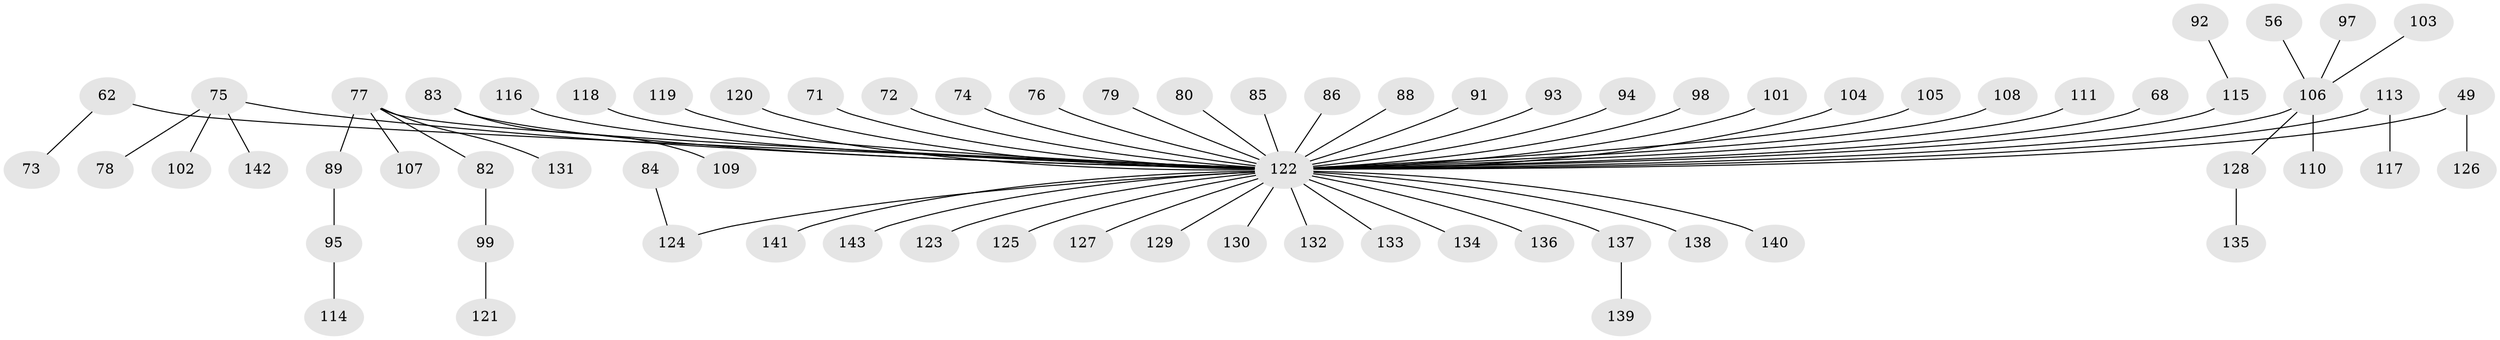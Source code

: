 // original degree distribution, {7: 0.027972027972027972, 5: 0.027972027972027972, 6: 0.02097902097902098, 2: 0.22377622377622378, 4: 0.06993006993006994, 3: 0.08391608391608392, 1: 0.5454545454545454}
// Generated by graph-tools (version 1.1) at 2025/53/03/09/25 04:53:06]
// undirected, 71 vertices, 70 edges
graph export_dot {
graph [start="1"]
  node [color=gray90,style=filled];
  49 [super="+24"];
  56;
  62;
  68;
  71;
  72;
  73;
  74;
  75 [super="+40+41+45"];
  76;
  77 [super="+67"];
  78;
  79;
  80;
  82;
  83;
  84;
  85;
  86;
  88;
  89;
  91;
  92;
  93;
  94;
  95;
  97;
  98;
  99;
  101;
  102;
  103;
  104;
  105;
  106 [super="+15+69+53+90"];
  107;
  108;
  109;
  110;
  111;
  113;
  114;
  115 [super="+58"];
  116;
  117;
  118;
  119;
  120;
  121;
  122 [super="+1+7+100+33+96+48+87+112+59+60+63"];
  123;
  124 [super="+18"];
  125;
  126;
  127;
  128;
  129;
  130;
  131;
  132;
  133;
  134;
  135;
  136;
  137;
  138;
  139;
  140;
  141;
  142;
  143;
  49 -- 126;
  49 -- 122;
  56 -- 106;
  62 -- 73;
  62 -- 122;
  68 -- 122;
  71 -- 122;
  72 -- 122;
  74 -- 122;
  75 -- 78;
  75 -- 142;
  75 -- 102;
  75 -- 122;
  76 -- 122;
  77 -- 131;
  77 -- 82;
  77 -- 89;
  77 -- 122;
  77 -- 107;
  79 -- 122;
  80 -- 122;
  82 -- 99;
  83 -- 109;
  83 -- 122;
  84 -- 124;
  85 -- 122;
  86 -- 122;
  88 -- 122;
  89 -- 95;
  91 -- 122;
  92 -- 115;
  93 -- 122;
  94 -- 122;
  95 -- 114;
  97 -- 106;
  98 -- 122;
  99 -- 121;
  101 -- 122;
  103 -- 106;
  104 -- 122;
  105 -- 122;
  106 -- 110;
  106 -- 128;
  106 -- 122;
  108 -- 122;
  111 -- 122;
  113 -- 117;
  113 -- 122;
  115 -- 122;
  116 -- 122;
  118 -- 122;
  119 -- 122;
  120 -- 122;
  122 -- 132;
  122 -- 138;
  122 -- 141;
  122 -- 130;
  122 -- 133;
  122 -- 140;
  122 -- 143;
  122 -- 134;
  122 -- 136;
  122 -- 123;
  122 -- 129;
  122 -- 137;
  122 -- 127;
  122 -- 124;
  122 -- 125;
  128 -- 135;
  137 -- 139;
}
